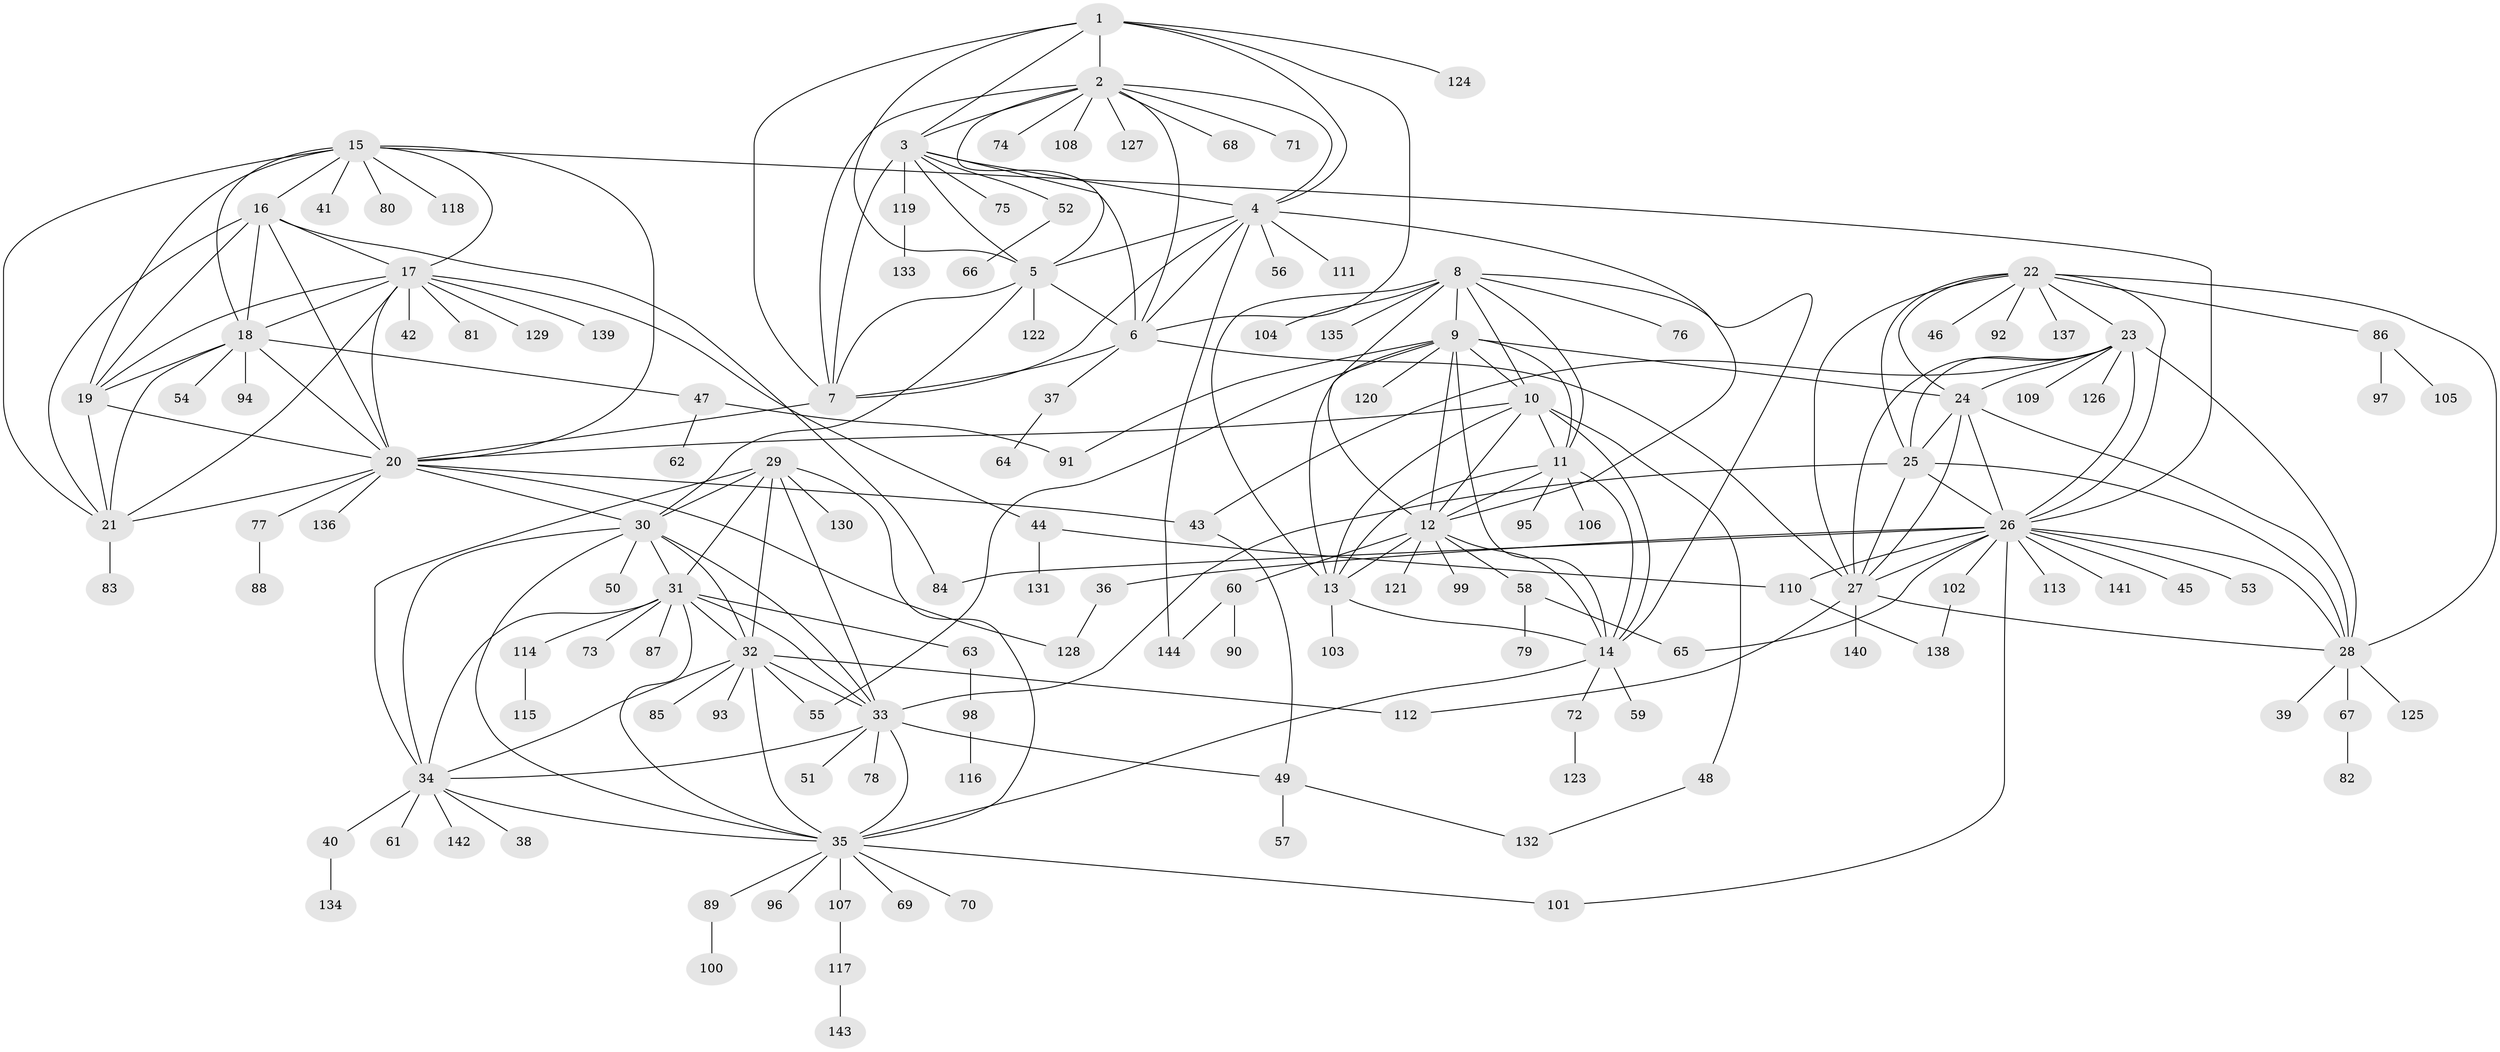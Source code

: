 // Generated by graph-tools (version 1.1) at 2025/02/03/09/25 03:02:41]
// undirected, 144 vertices, 237 edges
graph export_dot {
graph [start="1"]
  node [color=gray90,style=filled];
  1;
  2;
  3;
  4;
  5;
  6;
  7;
  8;
  9;
  10;
  11;
  12;
  13;
  14;
  15;
  16;
  17;
  18;
  19;
  20;
  21;
  22;
  23;
  24;
  25;
  26;
  27;
  28;
  29;
  30;
  31;
  32;
  33;
  34;
  35;
  36;
  37;
  38;
  39;
  40;
  41;
  42;
  43;
  44;
  45;
  46;
  47;
  48;
  49;
  50;
  51;
  52;
  53;
  54;
  55;
  56;
  57;
  58;
  59;
  60;
  61;
  62;
  63;
  64;
  65;
  66;
  67;
  68;
  69;
  70;
  71;
  72;
  73;
  74;
  75;
  76;
  77;
  78;
  79;
  80;
  81;
  82;
  83;
  84;
  85;
  86;
  87;
  88;
  89;
  90;
  91;
  92;
  93;
  94;
  95;
  96;
  97;
  98;
  99;
  100;
  101;
  102;
  103;
  104;
  105;
  106;
  107;
  108;
  109;
  110;
  111;
  112;
  113;
  114;
  115;
  116;
  117;
  118;
  119;
  120;
  121;
  122;
  123;
  124;
  125;
  126;
  127;
  128;
  129;
  130;
  131;
  132;
  133;
  134;
  135;
  136;
  137;
  138;
  139;
  140;
  141;
  142;
  143;
  144;
  1 -- 2;
  1 -- 3;
  1 -- 4;
  1 -- 5;
  1 -- 6;
  1 -- 7;
  1 -- 124;
  2 -- 3;
  2 -- 4;
  2 -- 5;
  2 -- 6;
  2 -- 7;
  2 -- 68;
  2 -- 71;
  2 -- 74;
  2 -- 108;
  2 -- 127;
  3 -- 4;
  3 -- 5;
  3 -- 6;
  3 -- 7;
  3 -- 52;
  3 -- 75;
  3 -- 119;
  4 -- 5;
  4 -- 6;
  4 -- 7;
  4 -- 12;
  4 -- 56;
  4 -- 111;
  4 -- 144;
  5 -- 6;
  5 -- 7;
  5 -- 30;
  5 -- 122;
  6 -- 7;
  6 -- 27;
  6 -- 37;
  7 -- 20;
  8 -- 9;
  8 -- 10;
  8 -- 11;
  8 -- 12;
  8 -- 13;
  8 -- 14;
  8 -- 76;
  8 -- 104;
  8 -- 135;
  9 -- 10;
  9 -- 11;
  9 -- 12;
  9 -- 13;
  9 -- 14;
  9 -- 24;
  9 -- 55;
  9 -- 91;
  9 -- 120;
  10 -- 11;
  10 -- 12;
  10 -- 13;
  10 -- 14;
  10 -- 20;
  10 -- 48;
  11 -- 12;
  11 -- 13;
  11 -- 14;
  11 -- 95;
  11 -- 106;
  12 -- 13;
  12 -- 14;
  12 -- 58;
  12 -- 60;
  12 -- 99;
  12 -- 121;
  13 -- 14;
  13 -- 103;
  14 -- 35;
  14 -- 59;
  14 -- 72;
  15 -- 16;
  15 -- 17;
  15 -- 18;
  15 -- 19;
  15 -- 20;
  15 -- 21;
  15 -- 26;
  15 -- 41;
  15 -- 80;
  15 -- 118;
  16 -- 17;
  16 -- 18;
  16 -- 19;
  16 -- 20;
  16 -- 21;
  16 -- 84;
  17 -- 18;
  17 -- 19;
  17 -- 20;
  17 -- 21;
  17 -- 42;
  17 -- 44;
  17 -- 81;
  17 -- 129;
  17 -- 139;
  18 -- 19;
  18 -- 20;
  18 -- 21;
  18 -- 47;
  18 -- 54;
  18 -- 94;
  19 -- 20;
  19 -- 21;
  20 -- 21;
  20 -- 30;
  20 -- 43;
  20 -- 77;
  20 -- 128;
  20 -- 136;
  21 -- 83;
  22 -- 23;
  22 -- 24;
  22 -- 25;
  22 -- 26;
  22 -- 27;
  22 -- 28;
  22 -- 46;
  22 -- 86;
  22 -- 92;
  22 -- 137;
  23 -- 24;
  23 -- 25;
  23 -- 26;
  23 -- 27;
  23 -- 28;
  23 -- 43;
  23 -- 109;
  23 -- 126;
  24 -- 25;
  24 -- 26;
  24 -- 27;
  24 -- 28;
  25 -- 26;
  25 -- 27;
  25 -- 28;
  25 -- 33;
  26 -- 27;
  26 -- 28;
  26 -- 36;
  26 -- 45;
  26 -- 53;
  26 -- 65;
  26 -- 84;
  26 -- 101;
  26 -- 102;
  26 -- 110;
  26 -- 113;
  26 -- 141;
  27 -- 28;
  27 -- 112;
  27 -- 140;
  28 -- 39;
  28 -- 67;
  28 -- 125;
  29 -- 30;
  29 -- 31;
  29 -- 32;
  29 -- 33;
  29 -- 34;
  29 -- 35;
  29 -- 130;
  30 -- 31;
  30 -- 32;
  30 -- 33;
  30 -- 34;
  30 -- 35;
  30 -- 50;
  31 -- 32;
  31 -- 33;
  31 -- 34;
  31 -- 35;
  31 -- 63;
  31 -- 73;
  31 -- 87;
  31 -- 114;
  32 -- 33;
  32 -- 34;
  32 -- 35;
  32 -- 55;
  32 -- 85;
  32 -- 93;
  32 -- 112;
  33 -- 34;
  33 -- 35;
  33 -- 49;
  33 -- 51;
  33 -- 78;
  34 -- 35;
  34 -- 38;
  34 -- 40;
  34 -- 61;
  34 -- 142;
  35 -- 69;
  35 -- 70;
  35 -- 89;
  35 -- 96;
  35 -- 101;
  35 -- 107;
  36 -- 128;
  37 -- 64;
  40 -- 134;
  43 -- 49;
  44 -- 110;
  44 -- 131;
  47 -- 62;
  47 -- 91;
  48 -- 132;
  49 -- 57;
  49 -- 132;
  52 -- 66;
  58 -- 65;
  58 -- 79;
  60 -- 90;
  60 -- 144;
  63 -- 98;
  67 -- 82;
  72 -- 123;
  77 -- 88;
  86 -- 97;
  86 -- 105;
  89 -- 100;
  98 -- 116;
  102 -- 138;
  107 -- 117;
  110 -- 138;
  114 -- 115;
  117 -- 143;
  119 -- 133;
}
